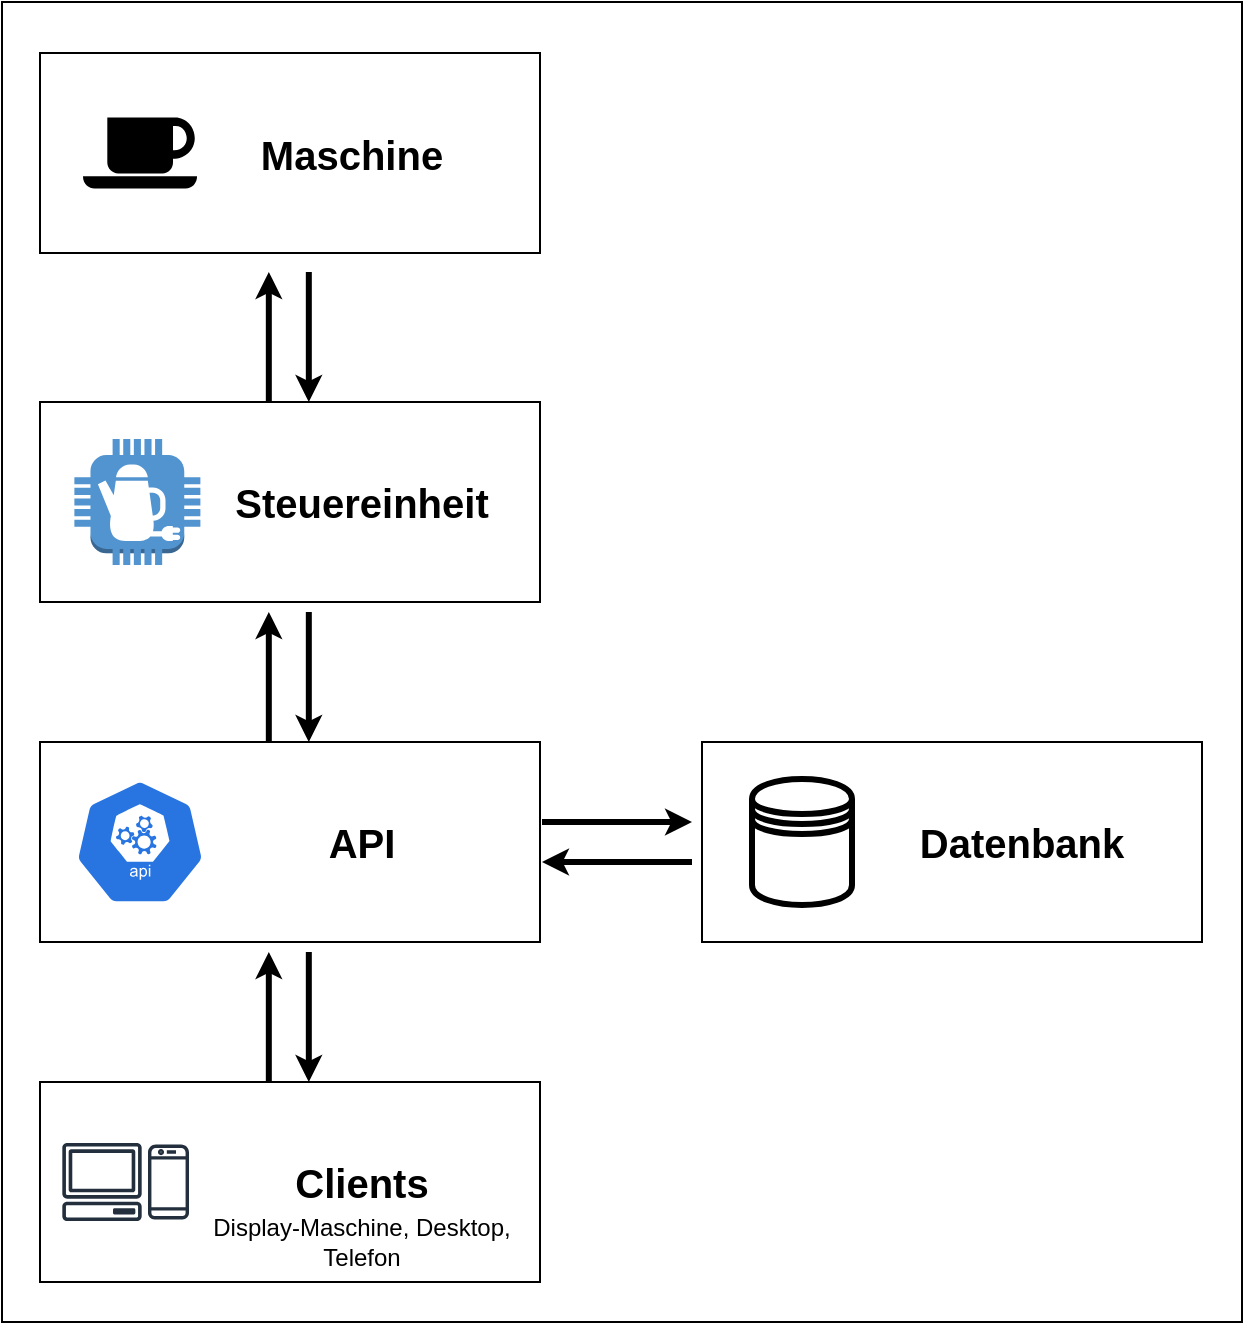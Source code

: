 <mxfile version="15.7.3" type="device"><diagram id="XNAn536Kzn7r06uZgNAs" name="Seite-1"><mxGraphModel dx="1221" dy="764" grid="1" gridSize="10" guides="1" tooltips="1" connect="1" arrows="1" fold="1" page="1" pageScale="1" pageWidth="827" pageHeight="1169" math="0" shadow="0"><root><mxCell id="0"/><mxCell id="1" parent="0"/><mxCell id="oWbqqPUdtIXopsFDQRj6-3" value="" style="whiteSpace=wrap;html=1;" vertex="1" parent="1"><mxGeometry x="330" y="150" width="620" height="660" as="geometry"/></mxCell><mxCell id="oWbqqPUdtIXopsFDQRj6-1" value="" style="whiteSpace=wrap;html=1;" vertex="1" parent="1"><mxGeometry x="349" y="175.5" width="250" height="100" as="geometry"/></mxCell><mxCell id="oWbqqPUdtIXopsFDQRj6-2" value="" style="shape=mxgraph.signs.food.coffee;html=1;pointerEvents=1;fillColor=#000000;strokeColor=none;verticalLabelPosition=bottom;verticalAlign=top;align=center;" vertex="1" parent="1"><mxGeometry x="370.49" y="207.75" width="57.03" height="35.5" as="geometry"/></mxCell><mxCell id="oWbqqPUdtIXopsFDQRj6-5" value="" style="whiteSpace=wrap;html=1;" vertex="1" parent="1"><mxGeometry x="349" y="350" width="250" height="100" as="geometry"/></mxCell><mxCell id="oWbqqPUdtIXopsFDQRj6-6" value="" style="outlineConnect=0;dashed=0;verticalLabelPosition=bottom;verticalAlign=top;align=center;html=1;shape=mxgraph.aws3.coffee_pot;fillColor=#5294CF;gradientColor=none;aspect=fixed;" vertex="1" parent="1"><mxGeometry x="366.19" y="368.5" width="63" height="63" as="geometry"/></mxCell><mxCell id="oWbqqPUdtIXopsFDQRj6-10" value="" style="whiteSpace=wrap;html=1;" vertex="1" parent="1"><mxGeometry x="349" y="520" width="250" height="100" as="geometry"/></mxCell><mxCell id="oWbqqPUdtIXopsFDQRj6-9" value="" style="sketch=0;html=1;dashed=0;whitespace=wrap;fillColor=#2875E2;strokeColor=#ffffff;points=[[0.005,0.63,0],[0.1,0.2,0],[0.9,0.2,0],[0.5,0,0],[0.995,0.63,0],[0.72,0.99,0],[0.5,1,0],[0.28,0.99,0]];shape=mxgraph.kubernetes.icon;prIcon=api;fontSize=15;" vertex="1" parent="1"><mxGeometry x="366.19" y="538.5" width="65.63" height="63" as="geometry"/></mxCell><mxCell id="oWbqqPUdtIXopsFDQRj6-11" value="API" style="text;html=1;strokeColor=none;fillColor=none;align=center;verticalAlign=middle;whiteSpace=wrap;rounded=0;fontSize=20;fontStyle=1" vertex="1" parent="1"><mxGeometry x="480" y="555" width="60" height="30" as="geometry"/></mxCell><mxCell id="oWbqqPUdtIXopsFDQRj6-16" value="" style="endArrow=classic;html=1;rounded=0;fontSize=15;startSize=4;endSize=4;targetPerimeterSpacing=0;strokeWidth=3;fillColor=#030303;gradientColor=#ffffff;" edge="1" parent="1"><mxGeometry width="50" height="50" relative="1" as="geometry"><mxPoint x="463.41" y="350" as="sourcePoint"/><mxPoint x="463.41" y="285" as="targetPoint"/></mxGeometry></mxCell><mxCell id="oWbqqPUdtIXopsFDQRj6-17" value="" style="endArrow=classic;html=1;rounded=0;fontSize=15;startSize=4;endSize=4;strokeWidth=3;fillColor=#030303;gradientColor=#ffffff;sourcePerimeterSpacing=0;" edge="1" parent="1"><mxGeometry width="50" height="50" relative="1" as="geometry"><mxPoint x="483.41" y="285" as="sourcePoint"/><mxPoint x="483.41" y="350" as="targetPoint"/></mxGeometry></mxCell><mxCell id="oWbqqPUdtIXopsFDQRj6-18" value="" style="endArrow=classic;html=1;rounded=0;fontSize=15;startSize=4;endSize=4;targetPerimeterSpacing=0;strokeWidth=3;fillColor=#030303;gradientColor=#ffffff;" edge="1" parent="1"><mxGeometry width="50" height="50" relative="1" as="geometry"><mxPoint x="463.41" y="520" as="sourcePoint"/><mxPoint x="463.41" y="455" as="targetPoint"/></mxGeometry></mxCell><mxCell id="oWbqqPUdtIXopsFDQRj6-19" value="" style="endArrow=classic;html=1;rounded=0;fontSize=15;startSize=4;endSize=4;strokeWidth=3;fillColor=#030303;gradientColor=#ffffff;sourcePerimeterSpacing=0;" edge="1" parent="1"><mxGeometry width="50" height="50" relative="1" as="geometry"><mxPoint x="483.41" y="455" as="sourcePoint"/><mxPoint x="483.41" y="520" as="targetPoint"/></mxGeometry></mxCell><mxCell id="oWbqqPUdtIXopsFDQRj6-20" value="" style="whiteSpace=wrap;html=1;" vertex="1" parent="1"><mxGeometry x="680" y="520" width="250" height="100" as="geometry"/></mxCell><mxCell id="oWbqqPUdtIXopsFDQRj6-23" value="" style="shape=datastore;whiteSpace=wrap;html=1;fontSize=15;strokeWidth=3;" vertex="1" parent="1"><mxGeometry x="705" y="538.5" width="50" height="63" as="geometry"/></mxCell><mxCell id="oWbqqPUdtIXopsFDQRj6-24" value="" style="endArrow=classic;html=1;rounded=0;fontSize=15;startSize=4;endSize=4;strokeWidth=3;fillColor=#030303;gradientColor=#ffffff;sourcePerimeterSpacing=0;" edge="1" parent="1"><mxGeometry width="50" height="50" relative="1" as="geometry"><mxPoint x="600.0" y="560" as="sourcePoint"/><mxPoint x="675" y="560" as="targetPoint"/></mxGeometry></mxCell><mxCell id="oWbqqPUdtIXopsFDQRj6-25" value="" style="endArrow=classic;html=1;rounded=0;fontSize=15;startSize=4;endSize=4;strokeWidth=3;fillColor=#030303;gradientColor=#ffffff;targetPerimeterSpacing=0;" edge="1" parent="1"><mxGeometry width="50" height="50" relative="1" as="geometry"><mxPoint x="675" y="580.0" as="sourcePoint"/><mxPoint x="600" y="580.0" as="targetPoint"/></mxGeometry></mxCell><mxCell id="oWbqqPUdtIXopsFDQRj6-27" value="" style="whiteSpace=wrap;html=1;" vertex="1" parent="1"><mxGeometry x="349" y="690" width="250" height="100" as="geometry"/></mxCell><mxCell id="oWbqqPUdtIXopsFDQRj6-31" value="" style="endArrow=classic;html=1;rounded=0;fontSize=15;startSize=4;endSize=4;targetPerimeterSpacing=0;strokeWidth=3;fillColor=#030303;gradientColor=#ffffff;" edge="1" parent="1"><mxGeometry width="50" height="50" relative="1" as="geometry"><mxPoint x="463.41" y="690.0" as="sourcePoint"/><mxPoint x="463.41" y="625.0" as="targetPoint"/></mxGeometry></mxCell><mxCell id="oWbqqPUdtIXopsFDQRj6-32" value="" style="endArrow=classic;html=1;rounded=0;fontSize=15;startSize=4;endSize=4;strokeWidth=3;fillColor=#030303;gradientColor=#ffffff;sourcePerimeterSpacing=0;" edge="1" parent="1"><mxGeometry width="50" height="50" relative="1" as="geometry"><mxPoint x="483.41" y="625.0" as="sourcePoint"/><mxPoint x="483.41" y="690.0" as="targetPoint"/></mxGeometry></mxCell><mxCell id="oWbqqPUdtIXopsFDQRj6-33" value="" style="sketch=0;outlineConnect=0;fontColor=#232F3E;gradientColor=none;fillColor=#232F3D;strokeColor=none;dashed=0;verticalLabelPosition=bottom;verticalAlign=top;align=center;html=1;fontSize=12;fontStyle=0;aspect=fixed;pointerEvents=1;shape=mxgraph.aws4.client;" vertex="1" parent="1"><mxGeometry x="360" y="720.5" width="40" height="39" as="geometry"/></mxCell><mxCell id="oWbqqPUdtIXopsFDQRj6-34" value="" style="sketch=0;outlineConnect=0;fontColor=#232F3E;gradientColor=none;fillColor=#232F3D;strokeColor=none;dashed=0;verticalLabelPosition=bottom;verticalAlign=top;align=center;html=1;fontSize=12;fontStyle=0;aspect=fixed;pointerEvents=1;shape=mxgraph.aws4.mobile_client;" vertex="1" parent="1"><mxGeometry x="403" y="720.5" width="20.5" height="39" as="geometry"/></mxCell><mxCell id="oWbqqPUdtIXopsFDQRj6-35" value="Clients" style="text;html=1;strokeColor=none;fillColor=none;align=center;verticalAlign=middle;whiteSpace=wrap;rounded=0;fontSize=20;fontStyle=1" vertex="1" parent="1"><mxGeometry x="480" y="725" width="60" height="30" as="geometry"/></mxCell><mxCell id="oWbqqPUdtIXopsFDQRj6-36" value="Datenbank" style="text;html=1;strokeColor=none;fillColor=none;align=center;verticalAlign=middle;whiteSpace=wrap;rounded=0;fontSize=20;fontStyle=1" vertex="1" parent="1"><mxGeometry x="810" y="555" width="60" height="30" as="geometry"/></mxCell><mxCell id="oWbqqPUdtIXopsFDQRj6-37" value="Steuereinheit" style="text;html=1;strokeColor=none;fillColor=none;align=center;verticalAlign=middle;whiteSpace=wrap;rounded=0;fontSize=20;fontStyle=1" vertex="1" parent="1"><mxGeometry x="480" y="385" width="60" height="30" as="geometry"/></mxCell><mxCell id="oWbqqPUdtIXopsFDQRj6-38" value="Maschine" style="text;html=1;strokeColor=none;fillColor=none;align=center;verticalAlign=middle;whiteSpace=wrap;rounded=0;fontSize=20;fontStyle=1" vertex="1" parent="1"><mxGeometry x="475" y="210.5" width="60" height="30" as="geometry"/></mxCell><mxCell id="oWbqqPUdtIXopsFDQRj6-39" value="Display-Maschine, Desktop, Telefon" style="text;html=1;strokeColor=none;fillColor=none;align=center;verticalAlign=middle;whiteSpace=wrap;rounded=0;fontSize=12;" vertex="1" parent="1"><mxGeometry x="425" y="755" width="170" height="30" as="geometry"/></mxCell></root></mxGraphModel></diagram></mxfile>
